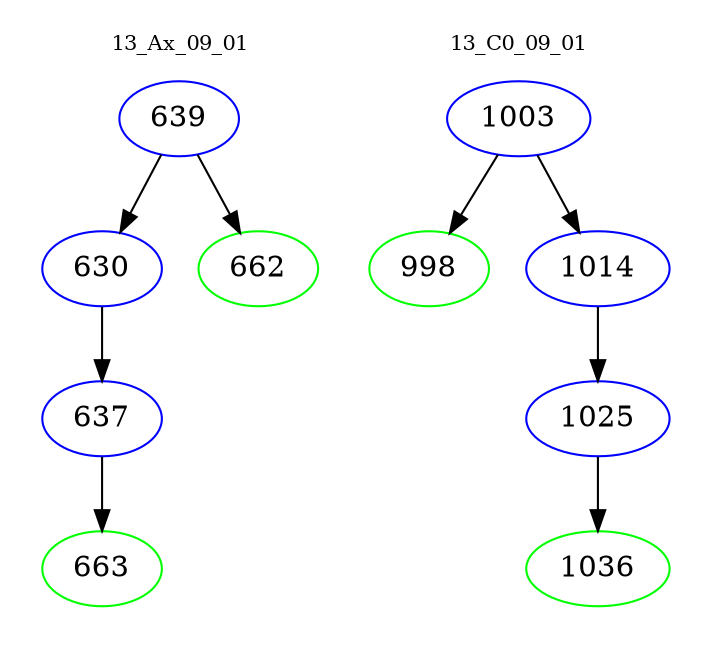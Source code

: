 digraph{
subgraph cluster_0 {
color = white
label = "13_Ax_09_01";
fontsize=10;
T0_639 [label="639", color="blue"]
T0_639 -> T0_630 [color="black"]
T0_630 [label="630", color="blue"]
T0_630 -> T0_637 [color="black"]
T0_637 [label="637", color="blue"]
T0_637 -> T0_663 [color="black"]
T0_663 [label="663", color="green"]
T0_639 -> T0_662 [color="black"]
T0_662 [label="662", color="green"]
}
subgraph cluster_1 {
color = white
label = "13_C0_09_01";
fontsize=10;
T1_1003 [label="1003", color="blue"]
T1_1003 -> T1_998 [color="black"]
T1_998 [label="998", color="green"]
T1_1003 -> T1_1014 [color="black"]
T1_1014 [label="1014", color="blue"]
T1_1014 -> T1_1025 [color="black"]
T1_1025 [label="1025", color="blue"]
T1_1025 -> T1_1036 [color="black"]
T1_1036 [label="1036", color="green"]
}
}

